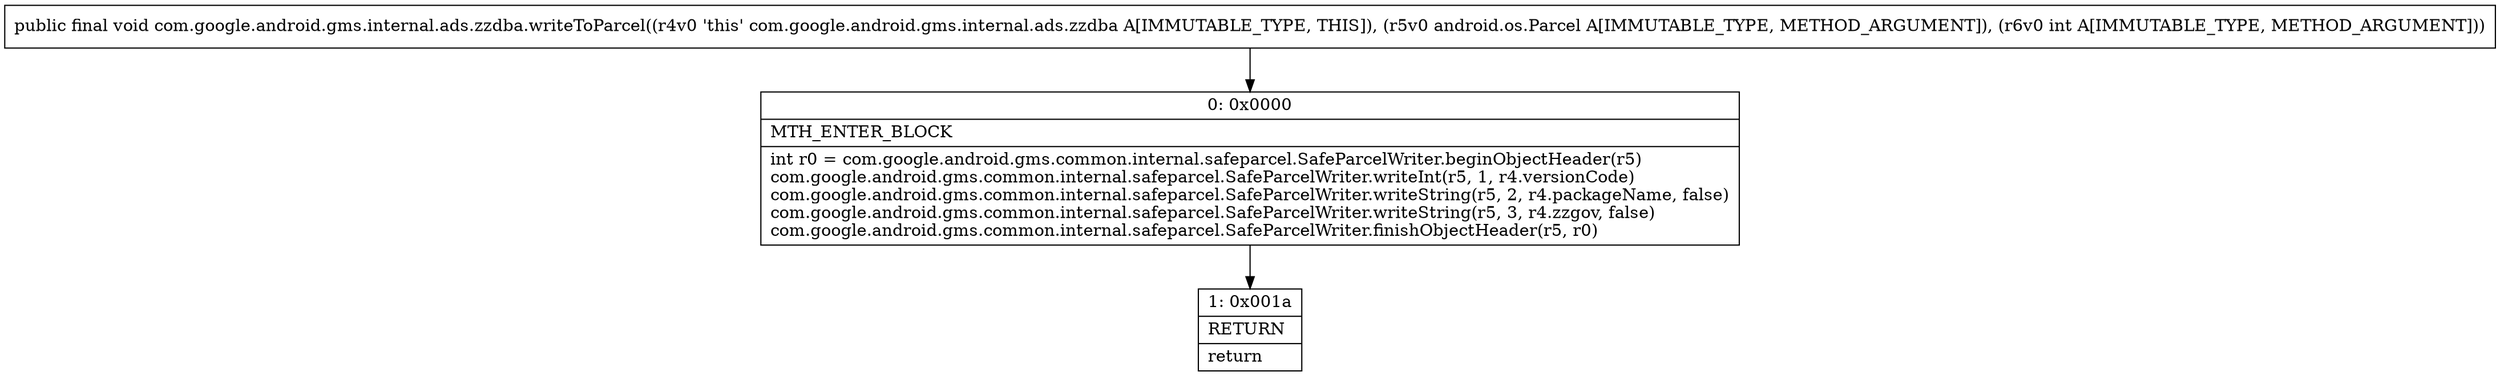 digraph "CFG forcom.google.android.gms.internal.ads.zzdba.writeToParcel(Landroid\/os\/Parcel;I)V" {
Node_0 [shape=record,label="{0\:\ 0x0000|MTH_ENTER_BLOCK\l|int r0 = com.google.android.gms.common.internal.safeparcel.SafeParcelWriter.beginObjectHeader(r5)\lcom.google.android.gms.common.internal.safeparcel.SafeParcelWriter.writeInt(r5, 1, r4.versionCode)\lcom.google.android.gms.common.internal.safeparcel.SafeParcelWriter.writeString(r5, 2, r4.packageName, false)\lcom.google.android.gms.common.internal.safeparcel.SafeParcelWriter.writeString(r5, 3, r4.zzgov, false)\lcom.google.android.gms.common.internal.safeparcel.SafeParcelWriter.finishObjectHeader(r5, r0)\l}"];
Node_1 [shape=record,label="{1\:\ 0x001a|RETURN\l|return\l}"];
MethodNode[shape=record,label="{public final void com.google.android.gms.internal.ads.zzdba.writeToParcel((r4v0 'this' com.google.android.gms.internal.ads.zzdba A[IMMUTABLE_TYPE, THIS]), (r5v0 android.os.Parcel A[IMMUTABLE_TYPE, METHOD_ARGUMENT]), (r6v0 int A[IMMUTABLE_TYPE, METHOD_ARGUMENT])) }"];
MethodNode -> Node_0;
Node_0 -> Node_1;
}

